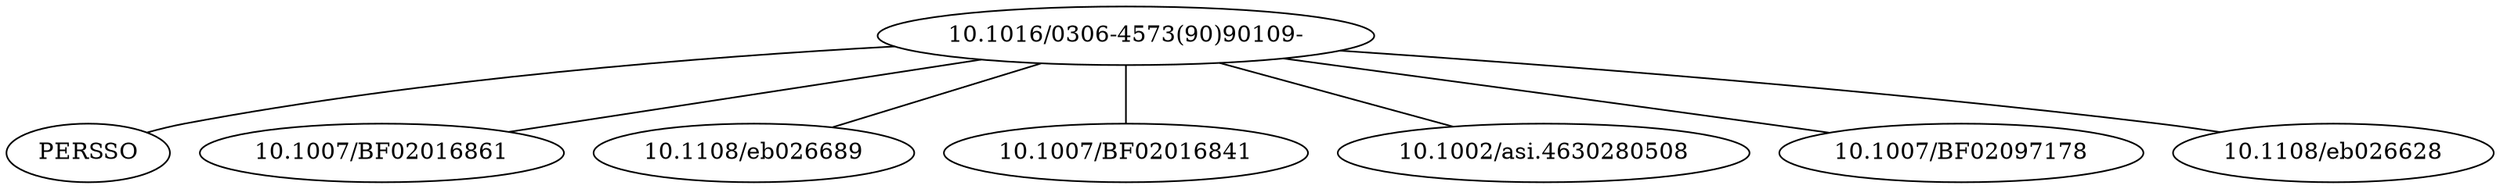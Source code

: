 strict graph mind_map260 {
	"10.1016/0306-4573(90)90109-" -- PERSSO
	"10.1016/0306-4573(90)90109-" -- "10.1007/BF02016861"
	"10.1016/0306-4573(90)90109-" -- "10.1108/eb026689"
	"10.1016/0306-4573(90)90109-" -- "10.1007/BF02016841"
	"10.1016/0306-4573(90)90109-" -- "10.1002/asi.4630280508"
	"10.1016/0306-4573(90)90109-" -- "10.1007/BF02097178"
	"10.1016/0306-4573(90)90109-" -- "10.1108/eb026628"
}

